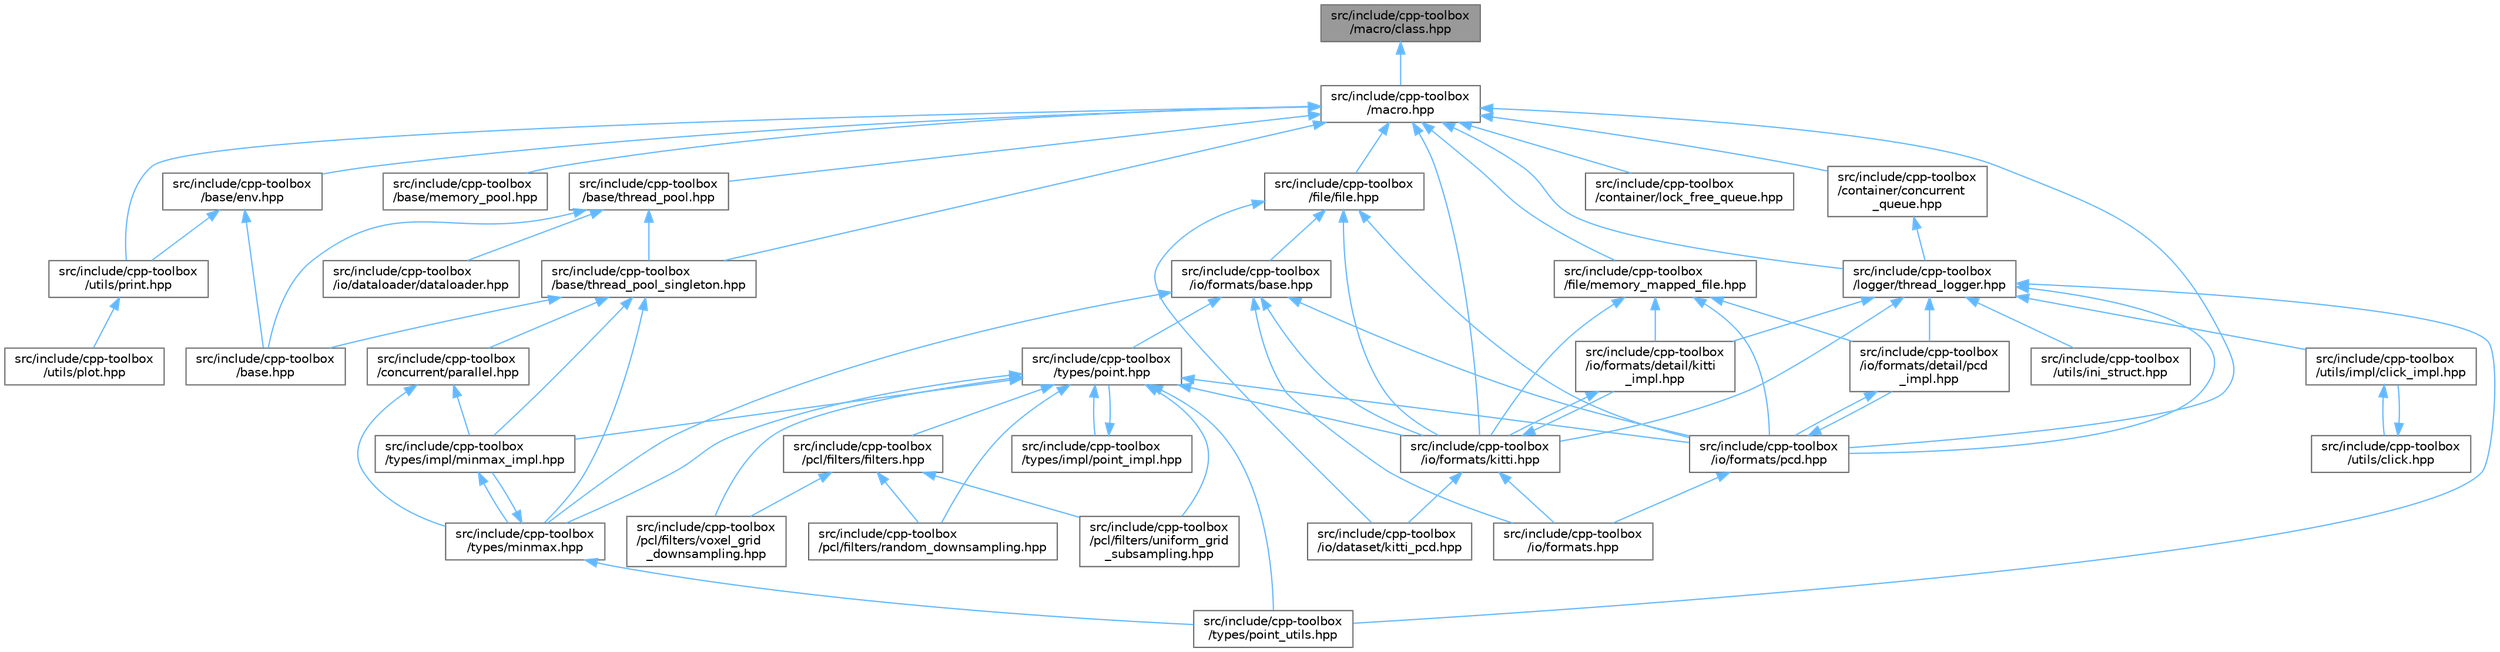 digraph "src/include/cpp-toolbox/macro/class.hpp"
{
 // LATEX_PDF_SIZE
  bgcolor="transparent";
  edge [fontname=Helvetica,fontsize=10,labelfontname=Helvetica,labelfontsize=10];
  node [fontname=Helvetica,fontsize=10,shape=box,height=0.2,width=0.4];
  Node1 [id="Node000001",label="src/include/cpp-toolbox\l/macro/class.hpp",height=0.2,width=0.4,color="gray40", fillcolor="grey60", style="filled", fontcolor="black",tooltip=" "];
  Node1 -> Node2 [id="edge1_Node000001_Node000002",dir="back",color="steelblue1",style="solid",tooltip=" "];
  Node2 [id="Node000002",label="src/include/cpp-toolbox\l/macro.hpp",height=0.2,width=0.4,color="grey40", fillcolor="white", style="filled",URL="$macro_8hpp.html",tooltip="通用的编译器、平台、架构检测和实用宏定义 / Common macros for compiler, platform, architecture detection and utility macro..."];
  Node2 -> Node3 [id="edge2_Node000002_Node000003",dir="back",color="steelblue1",style="solid",tooltip=" "];
  Node3 [id="Node000003",label="src/include/cpp-toolbox\l/base/env.hpp",height=0.2,width=0.4,color="grey40", fillcolor="white", style="filled",URL="$env_8hpp.html",tooltip=" "];
  Node3 -> Node4 [id="edge3_Node000003_Node000004",dir="back",color="steelblue1",style="solid",tooltip=" "];
  Node4 [id="Node000004",label="src/include/cpp-toolbox\l/base.hpp",height=0.2,width=0.4,color="grey40", fillcolor="white", style="filled",URL="$base_8hpp.html",tooltip=" "];
  Node3 -> Node5 [id="edge4_Node000003_Node000005",dir="back",color="steelblue1",style="solid",tooltip=" "];
  Node5 [id="Node000005",label="src/include/cpp-toolbox\l/utils/print.hpp",height=0.2,width=0.4,color="grey40", fillcolor="white", style="filled",URL="$print_8hpp.html",tooltip=" "];
  Node5 -> Node6 [id="edge5_Node000005_Node000006",dir="back",color="steelblue1",style="solid",tooltip=" "];
  Node6 [id="Node000006",label="src/include/cpp-toolbox\l/utils/plot.hpp",height=0.2,width=0.4,color="grey40", fillcolor="white", style="filled",URL="$plot_8hpp.html",tooltip=" "];
  Node2 -> Node7 [id="edge6_Node000002_Node000007",dir="back",color="steelblue1",style="solid",tooltip=" "];
  Node7 [id="Node000007",label="src/include/cpp-toolbox\l/base/memory_pool.hpp",height=0.2,width=0.4,color="grey40", fillcolor="white", style="filled",URL="$memory__pool_8hpp.html",tooltip=" "];
  Node2 -> Node8 [id="edge7_Node000002_Node000008",dir="back",color="steelblue1",style="solid",tooltip=" "];
  Node8 [id="Node000008",label="src/include/cpp-toolbox\l/base/thread_pool.hpp",height=0.2,width=0.4,color="grey40", fillcolor="white", style="filled",URL="$thread__pool_8hpp.html",tooltip=" "];
  Node8 -> Node4 [id="edge8_Node000008_Node000004",dir="back",color="steelblue1",style="solid",tooltip=" "];
  Node8 -> Node9 [id="edge9_Node000008_Node000009",dir="back",color="steelblue1",style="solid",tooltip=" "];
  Node9 [id="Node000009",label="src/include/cpp-toolbox\l/base/thread_pool_singleton.hpp",height=0.2,width=0.4,color="grey40", fillcolor="white", style="filled",URL="$thread__pool__singleton_8hpp.html",tooltip=" "];
  Node9 -> Node4 [id="edge10_Node000009_Node000004",dir="back",color="steelblue1",style="solid",tooltip=" "];
  Node9 -> Node10 [id="edge11_Node000009_Node000010",dir="back",color="steelblue1",style="solid",tooltip=" "];
  Node10 [id="Node000010",label="src/include/cpp-toolbox\l/concurrent/parallel.hpp",height=0.2,width=0.4,color="grey40", fillcolor="white", style="filled",URL="$parallel_8hpp.html",tooltip=" "];
  Node10 -> Node11 [id="edge12_Node000010_Node000011",dir="back",color="steelblue1",style="solid",tooltip=" "];
  Node11 [id="Node000011",label="src/include/cpp-toolbox\l/types/impl/minmax_impl.hpp",height=0.2,width=0.4,color="grey40", fillcolor="white", style="filled",URL="$minmax__impl_8hpp.html",tooltip=" "];
  Node11 -> Node12 [id="edge13_Node000011_Node000012",dir="back",color="steelblue1",style="solid",tooltip=" "];
  Node12 [id="Node000012",label="src/include/cpp-toolbox\l/types/minmax.hpp",height=0.2,width=0.4,color="grey40", fillcolor="white", style="filled",URL="$minmax_8hpp.html",tooltip=" "];
  Node12 -> Node11 [id="edge14_Node000012_Node000011",dir="back",color="steelblue1",style="solid",tooltip=" "];
  Node12 -> Node13 [id="edge15_Node000012_Node000013",dir="back",color="steelblue1",style="solid",tooltip=" "];
  Node13 [id="Node000013",label="src/include/cpp-toolbox\l/types/point_utils.hpp",height=0.2,width=0.4,color="grey40", fillcolor="white", style="filled",URL="$point__utils_8hpp.html",tooltip=" "];
  Node10 -> Node12 [id="edge16_Node000010_Node000012",dir="back",color="steelblue1",style="solid",tooltip=" "];
  Node9 -> Node11 [id="edge17_Node000009_Node000011",dir="back",color="steelblue1",style="solid",tooltip=" "];
  Node9 -> Node12 [id="edge18_Node000009_Node000012",dir="back",color="steelblue1",style="solid",tooltip=" "];
  Node8 -> Node14 [id="edge19_Node000008_Node000014",dir="back",color="steelblue1",style="solid",tooltip=" "];
  Node14 [id="Node000014",label="src/include/cpp-toolbox\l/io/dataloader/dataloader.hpp",height=0.2,width=0.4,color="grey40", fillcolor="white", style="filled",URL="$dataloader_8hpp.html",tooltip=" "];
  Node2 -> Node9 [id="edge20_Node000002_Node000009",dir="back",color="steelblue1",style="solid",tooltip=" "];
  Node2 -> Node15 [id="edge21_Node000002_Node000015",dir="back",color="steelblue1",style="solid",tooltip=" "];
  Node15 [id="Node000015",label="src/include/cpp-toolbox\l/container/concurrent\l_queue.hpp",height=0.2,width=0.4,color="grey40", fillcolor="white", style="filled",URL="$concurrent__queue_8hpp.html",tooltip=" "];
  Node15 -> Node16 [id="edge22_Node000015_Node000016",dir="back",color="steelblue1",style="solid",tooltip=" "];
  Node16 [id="Node000016",label="src/include/cpp-toolbox\l/logger/thread_logger.hpp",height=0.2,width=0.4,color="grey40", fillcolor="white", style="filled",URL="$thread__logger_8hpp.html",tooltip=" "];
  Node16 -> Node17 [id="edge23_Node000016_Node000017",dir="back",color="steelblue1",style="solid",tooltip=" "];
  Node17 [id="Node000017",label="src/include/cpp-toolbox\l/io/formats/detail/kitti\l_impl.hpp",height=0.2,width=0.4,color="grey40", fillcolor="white", style="filled",URL="$kitti__impl_8hpp.html",tooltip="此文件包含 kitti_format_t 的模板实现/This file contains the template implementations for kitti_format_t"];
  Node17 -> Node18 [id="edge24_Node000017_Node000018",dir="back",color="steelblue1",style="solid",tooltip=" "];
  Node18 [id="Node000018",label="src/include/cpp-toolbox\l/io/formats/kitti.hpp",height=0.2,width=0.4,color="grey40", fillcolor="white", style="filled",URL="$kitti_8hpp.html",tooltip=" "];
  Node18 -> Node19 [id="edge25_Node000018_Node000019",dir="back",color="steelblue1",style="solid",tooltip=" "];
  Node19 [id="Node000019",label="src/include/cpp-toolbox\l/io/dataset/kitti_pcd.hpp",height=0.2,width=0.4,color="grey40", fillcolor="white", style="filled",URL="$kitti__pcd_8hpp.html",tooltip=" "];
  Node18 -> Node20 [id="edge26_Node000018_Node000020",dir="back",color="steelblue1",style="solid",tooltip=" "];
  Node20 [id="Node000020",label="src/include/cpp-toolbox\l/io/formats.hpp",height=0.2,width=0.4,color="grey40", fillcolor="white", style="filled",URL="$formats_8hpp.html",tooltip=" "];
  Node18 -> Node17 [id="edge27_Node000018_Node000017",dir="back",color="steelblue1",style="solid",tooltip=" "];
  Node16 -> Node21 [id="edge28_Node000016_Node000021",dir="back",color="steelblue1",style="solid",tooltip=" "];
  Node21 [id="Node000021",label="src/include/cpp-toolbox\l/io/formats/detail/pcd\l_impl.hpp",height=0.2,width=0.4,color="grey40", fillcolor="white", style="filled",URL="$pcd__impl_8hpp.html",tooltip="此文件包含 pcd_format_t 的模板实现/This file contains the template implementations for pcd_format_t"];
  Node21 -> Node22 [id="edge29_Node000021_Node000022",dir="back",color="steelblue1",style="solid",tooltip=" "];
  Node22 [id="Node000022",label="src/include/cpp-toolbox\l/io/formats/pcd.hpp",height=0.2,width=0.4,color="grey40", fillcolor="white", style="filled",URL="$pcd_8hpp.html",tooltip=" "];
  Node22 -> Node20 [id="edge30_Node000022_Node000020",dir="back",color="steelblue1",style="solid",tooltip=" "];
  Node22 -> Node21 [id="edge31_Node000022_Node000021",dir="back",color="steelblue1",style="solid",tooltip=" "];
  Node16 -> Node18 [id="edge32_Node000016_Node000018",dir="back",color="steelblue1",style="solid",tooltip=" "];
  Node16 -> Node22 [id="edge33_Node000016_Node000022",dir="back",color="steelblue1",style="solid",tooltip=" "];
  Node16 -> Node13 [id="edge34_Node000016_Node000013",dir="back",color="steelblue1",style="solid",tooltip=" "];
  Node16 -> Node23 [id="edge35_Node000016_Node000023",dir="back",color="steelblue1",style="solid",tooltip=" "];
  Node23 [id="Node000023",label="src/include/cpp-toolbox\l/utils/impl/click_impl.hpp",height=0.2,width=0.4,color="grey40", fillcolor="white", style="filled",URL="$click__impl_8hpp.html",tooltip=" "];
  Node23 -> Node24 [id="edge36_Node000023_Node000024",dir="back",color="steelblue1",style="solid",tooltip=" "];
  Node24 [id="Node000024",label="src/include/cpp-toolbox\l/utils/click.hpp",height=0.2,width=0.4,color="grey40", fillcolor="white", style="filled",URL="$click_8hpp.html",tooltip=" "];
  Node24 -> Node23 [id="edge37_Node000024_Node000023",dir="back",color="steelblue1",style="solid",tooltip=" "];
  Node16 -> Node25 [id="edge38_Node000016_Node000025",dir="back",color="steelblue1",style="solid",tooltip=" "];
  Node25 [id="Node000025",label="src/include/cpp-toolbox\l/utils/ini_struct.hpp",height=0.2,width=0.4,color="grey40", fillcolor="white", style="filled",URL="$ini__struct_8hpp.html",tooltip=" "];
  Node2 -> Node26 [id="edge39_Node000002_Node000026",dir="back",color="steelblue1",style="solid",tooltip=" "];
  Node26 [id="Node000026",label="src/include/cpp-toolbox\l/container/lock_free_queue.hpp",height=0.2,width=0.4,color="grey40", fillcolor="white", style="filled",URL="$lock__free__queue_8hpp.html",tooltip=" "];
  Node2 -> Node27 [id="edge40_Node000002_Node000027",dir="back",color="steelblue1",style="solid",tooltip=" "];
  Node27 [id="Node000027",label="src/include/cpp-toolbox\l/file/file.hpp",height=0.2,width=0.4,color="grey40", fillcolor="white", style="filled",URL="$file_8hpp.html",tooltip=" "];
  Node27 -> Node19 [id="edge41_Node000027_Node000019",dir="back",color="steelblue1",style="solid",tooltip=" "];
  Node27 -> Node28 [id="edge42_Node000027_Node000028",dir="back",color="steelblue1",style="solid",tooltip=" "];
  Node28 [id="Node000028",label="src/include/cpp-toolbox\l/io/formats/base.hpp",height=0.2,width=0.4,color="grey40", fillcolor="white", style="filled",URL="$io_2formats_2base_8hpp.html",tooltip=" "];
  Node28 -> Node20 [id="edge43_Node000028_Node000020",dir="back",color="steelblue1",style="solid",tooltip=" "];
  Node28 -> Node18 [id="edge44_Node000028_Node000018",dir="back",color="steelblue1",style="solid",tooltip=" "];
  Node28 -> Node22 [id="edge45_Node000028_Node000022",dir="back",color="steelblue1",style="solid",tooltip=" "];
  Node28 -> Node12 [id="edge46_Node000028_Node000012",dir="back",color="steelblue1",style="solid",tooltip=" "];
  Node28 -> Node29 [id="edge47_Node000028_Node000029",dir="back",color="steelblue1",style="solid",tooltip=" "];
  Node29 [id="Node000029",label="src/include/cpp-toolbox\l/types/point.hpp",height=0.2,width=0.4,color="grey40", fillcolor="white", style="filled",URL="$point_8hpp.html",tooltip=" "];
  Node29 -> Node18 [id="edge48_Node000029_Node000018",dir="back",color="steelblue1",style="solid",tooltip=" "];
  Node29 -> Node22 [id="edge49_Node000029_Node000022",dir="back",color="steelblue1",style="solid",tooltip=" "];
  Node29 -> Node30 [id="edge50_Node000029_Node000030",dir="back",color="steelblue1",style="solid",tooltip=" "];
  Node30 [id="Node000030",label="src/include/cpp-toolbox\l/pcl/filters/filters.hpp",height=0.2,width=0.4,color="grey40", fillcolor="white", style="filled",URL="$filters_8hpp.html",tooltip=" "];
  Node30 -> Node31 [id="edge51_Node000030_Node000031",dir="back",color="steelblue1",style="solid",tooltip=" "];
  Node31 [id="Node000031",label="src/include/cpp-toolbox\l/pcl/filters/random_downsampling.hpp",height=0.2,width=0.4,color="grey40", fillcolor="white", style="filled",URL="$random__downsampling_8hpp.html",tooltip=" "];
  Node30 -> Node32 [id="edge52_Node000030_Node000032",dir="back",color="steelblue1",style="solid",tooltip=" "];
  Node32 [id="Node000032",label="src/include/cpp-toolbox\l/pcl/filters/uniform_grid\l_subsampling.hpp",height=0.2,width=0.4,color="grey40", fillcolor="white", style="filled",URL="$uniform__grid__subsampling_8hpp.html",tooltip=" "];
  Node30 -> Node33 [id="edge53_Node000030_Node000033",dir="back",color="steelblue1",style="solid",tooltip=" "];
  Node33 [id="Node000033",label="src/include/cpp-toolbox\l/pcl/filters/voxel_grid\l_downsampling.hpp",height=0.2,width=0.4,color="grey40", fillcolor="white", style="filled",URL="$voxel__grid__downsampling_8hpp.html",tooltip=" "];
  Node29 -> Node31 [id="edge54_Node000029_Node000031",dir="back",color="steelblue1",style="solid",tooltip=" "];
  Node29 -> Node32 [id="edge55_Node000029_Node000032",dir="back",color="steelblue1",style="solid",tooltip=" "];
  Node29 -> Node33 [id="edge56_Node000029_Node000033",dir="back",color="steelblue1",style="solid",tooltip=" "];
  Node29 -> Node11 [id="edge57_Node000029_Node000011",dir="back",color="steelblue1",style="solid",tooltip=" "];
  Node29 -> Node34 [id="edge58_Node000029_Node000034",dir="back",color="steelblue1",style="solid",tooltip=" "];
  Node34 [id="Node000034",label="src/include/cpp-toolbox\l/types/impl/point_impl.hpp",height=0.2,width=0.4,color="grey40", fillcolor="white", style="filled",URL="$point__impl_8hpp.html",tooltip=" "];
  Node34 -> Node29 [id="edge59_Node000034_Node000029",dir="back",color="steelblue1",style="solid",tooltip=" "];
  Node29 -> Node12 [id="edge60_Node000029_Node000012",dir="back",color="steelblue1",style="solid",tooltip=" "];
  Node29 -> Node13 [id="edge61_Node000029_Node000013",dir="back",color="steelblue1",style="solid",tooltip=" "];
  Node27 -> Node18 [id="edge62_Node000027_Node000018",dir="back",color="steelblue1",style="solid",tooltip=" "];
  Node27 -> Node22 [id="edge63_Node000027_Node000022",dir="back",color="steelblue1",style="solid",tooltip=" "];
  Node2 -> Node35 [id="edge64_Node000002_Node000035",dir="back",color="steelblue1",style="solid",tooltip=" "];
  Node35 [id="Node000035",label="src/include/cpp-toolbox\l/file/memory_mapped_file.hpp",height=0.2,width=0.4,color="grey40", fillcolor="white", style="filled",URL="$memory__mapped__file_8hpp.html",tooltip=" "];
  Node35 -> Node17 [id="edge65_Node000035_Node000017",dir="back",color="steelblue1",style="solid",tooltip=" "];
  Node35 -> Node21 [id="edge66_Node000035_Node000021",dir="back",color="steelblue1",style="solid",tooltip=" "];
  Node35 -> Node18 [id="edge67_Node000035_Node000018",dir="back",color="steelblue1",style="solid",tooltip=" "];
  Node35 -> Node22 [id="edge68_Node000035_Node000022",dir="back",color="steelblue1",style="solid",tooltip=" "];
  Node2 -> Node18 [id="edge69_Node000002_Node000018",dir="back",color="steelblue1",style="solid",tooltip=" "];
  Node2 -> Node22 [id="edge70_Node000002_Node000022",dir="back",color="steelblue1",style="solid",tooltip=" "];
  Node2 -> Node16 [id="edge71_Node000002_Node000016",dir="back",color="steelblue1",style="solid",tooltip=" "];
  Node2 -> Node5 [id="edge72_Node000002_Node000005",dir="back",color="steelblue1",style="solid",tooltip=" "];
}
